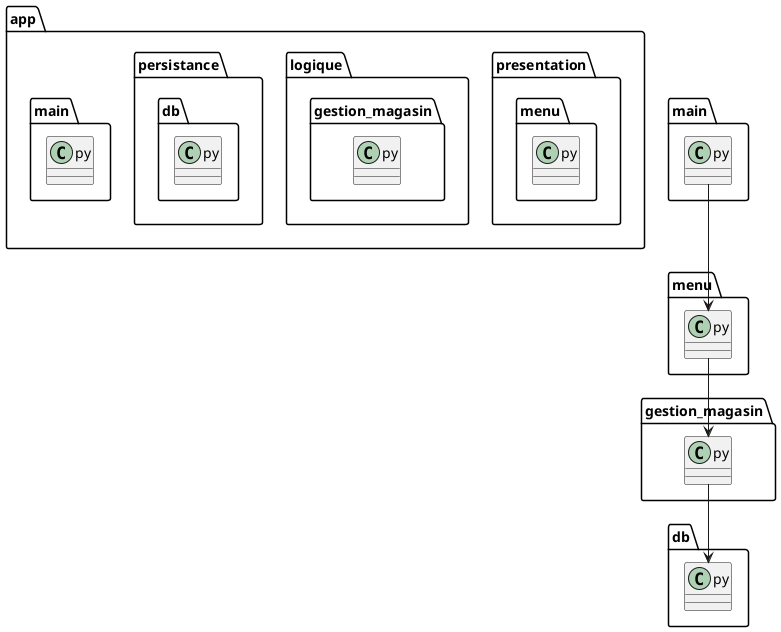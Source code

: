 @startuml Vue d'implémentation
package "app" {
  package "presentation" {
    class "menu.py"
  }
  package "logique" {
    class "gestion_magasin.py"
  }
  package "persistance" {
    class "db.py"
  }
  class "main.py"
}

"main.py" --> "menu.py"
"menu.py" --> "gestion_magasin.py"
"gestion_magasin.py" --> "db.py"

@enduml
